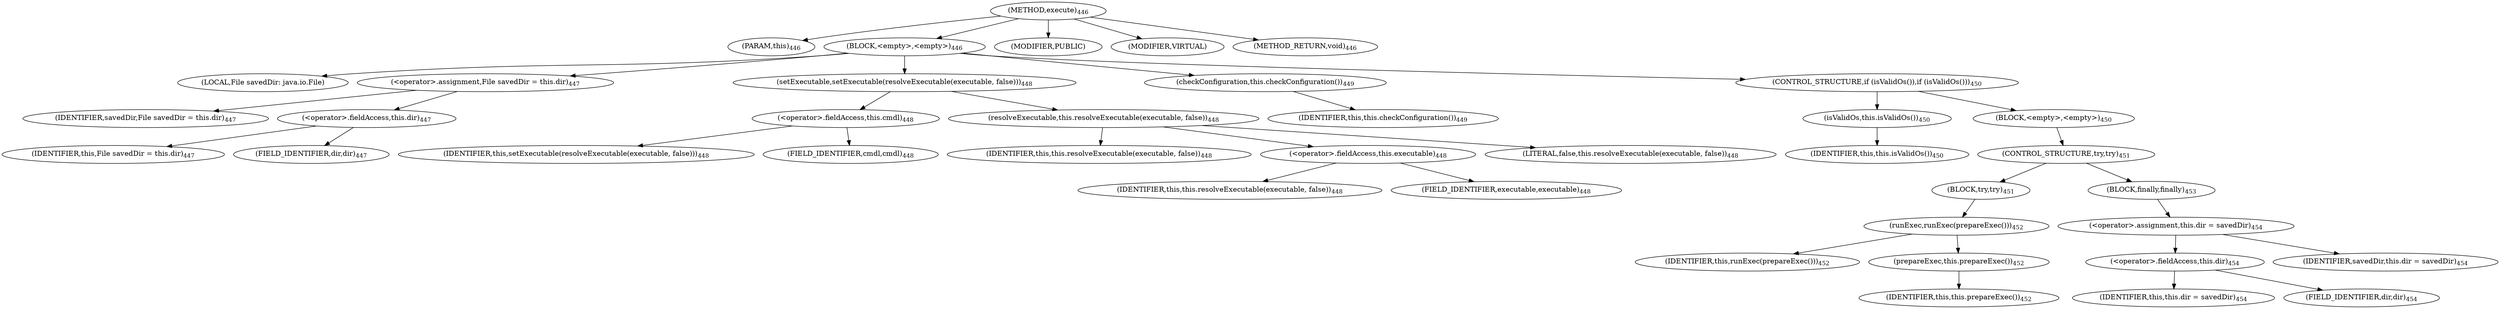 digraph "execute" {  
"654" [label = <(METHOD,execute)<SUB>446</SUB>> ]
"28" [label = <(PARAM,this)<SUB>446</SUB>> ]
"655" [label = <(BLOCK,&lt;empty&gt;,&lt;empty&gt;)<SUB>446</SUB>> ]
"656" [label = <(LOCAL,File savedDir: java.io.File)> ]
"657" [label = <(&lt;operator&gt;.assignment,File savedDir = this.dir)<SUB>447</SUB>> ]
"658" [label = <(IDENTIFIER,savedDir,File savedDir = this.dir)<SUB>447</SUB>> ]
"659" [label = <(&lt;operator&gt;.fieldAccess,this.dir)<SUB>447</SUB>> ]
"660" [label = <(IDENTIFIER,this,File savedDir = this.dir)<SUB>447</SUB>> ]
"661" [label = <(FIELD_IDENTIFIER,dir,dir)<SUB>447</SUB>> ]
"662" [label = <(setExecutable,setExecutable(resolveExecutable(executable, false)))<SUB>448</SUB>> ]
"663" [label = <(&lt;operator&gt;.fieldAccess,this.cmdl)<SUB>448</SUB>> ]
"664" [label = <(IDENTIFIER,this,setExecutable(resolveExecutable(executable, false)))<SUB>448</SUB>> ]
"665" [label = <(FIELD_IDENTIFIER,cmdl,cmdl)<SUB>448</SUB>> ]
"666" [label = <(resolveExecutable,this.resolveExecutable(executable, false))<SUB>448</SUB>> ]
"27" [label = <(IDENTIFIER,this,this.resolveExecutable(executable, false))<SUB>448</SUB>> ]
"667" [label = <(&lt;operator&gt;.fieldAccess,this.executable)<SUB>448</SUB>> ]
"668" [label = <(IDENTIFIER,this,this.resolveExecutable(executable, false))<SUB>448</SUB>> ]
"669" [label = <(FIELD_IDENTIFIER,executable,executable)<SUB>448</SUB>> ]
"670" [label = <(LITERAL,false,this.resolveExecutable(executable, false))<SUB>448</SUB>> ]
"671" [label = <(checkConfiguration,this.checkConfiguration())<SUB>449</SUB>> ]
"29" [label = <(IDENTIFIER,this,this.checkConfiguration())<SUB>449</SUB>> ]
"672" [label = <(CONTROL_STRUCTURE,if (isValidOs()),if (isValidOs()))<SUB>450</SUB>> ]
"673" [label = <(isValidOs,this.isValidOs())<SUB>450</SUB>> ]
"30" [label = <(IDENTIFIER,this,this.isValidOs())<SUB>450</SUB>> ]
"674" [label = <(BLOCK,&lt;empty&gt;,&lt;empty&gt;)<SUB>450</SUB>> ]
"675" [label = <(CONTROL_STRUCTURE,try,try)<SUB>451</SUB>> ]
"676" [label = <(BLOCK,try,try)<SUB>451</SUB>> ]
"677" [label = <(runExec,runExec(prepareExec()))<SUB>452</SUB>> ]
"32" [label = <(IDENTIFIER,this,runExec(prepareExec()))<SUB>452</SUB>> ]
"678" [label = <(prepareExec,this.prepareExec())<SUB>452</SUB>> ]
"31" [label = <(IDENTIFIER,this,this.prepareExec())<SUB>452</SUB>> ]
"679" [label = <(BLOCK,finally,finally)<SUB>453</SUB>> ]
"680" [label = <(&lt;operator&gt;.assignment,this.dir = savedDir)<SUB>454</SUB>> ]
"681" [label = <(&lt;operator&gt;.fieldAccess,this.dir)<SUB>454</SUB>> ]
"682" [label = <(IDENTIFIER,this,this.dir = savedDir)<SUB>454</SUB>> ]
"683" [label = <(FIELD_IDENTIFIER,dir,dir)<SUB>454</SUB>> ]
"684" [label = <(IDENTIFIER,savedDir,this.dir = savedDir)<SUB>454</SUB>> ]
"685" [label = <(MODIFIER,PUBLIC)> ]
"686" [label = <(MODIFIER,VIRTUAL)> ]
"687" [label = <(METHOD_RETURN,void)<SUB>446</SUB>> ]
  "654" -> "28" 
  "654" -> "655" 
  "654" -> "685" 
  "654" -> "686" 
  "654" -> "687" 
  "655" -> "656" 
  "655" -> "657" 
  "655" -> "662" 
  "655" -> "671" 
  "655" -> "672" 
  "657" -> "658" 
  "657" -> "659" 
  "659" -> "660" 
  "659" -> "661" 
  "662" -> "663" 
  "662" -> "666" 
  "663" -> "664" 
  "663" -> "665" 
  "666" -> "27" 
  "666" -> "667" 
  "666" -> "670" 
  "667" -> "668" 
  "667" -> "669" 
  "671" -> "29" 
  "672" -> "673" 
  "672" -> "674" 
  "673" -> "30" 
  "674" -> "675" 
  "675" -> "676" 
  "675" -> "679" 
  "676" -> "677" 
  "677" -> "32" 
  "677" -> "678" 
  "678" -> "31" 
  "679" -> "680" 
  "680" -> "681" 
  "680" -> "684" 
  "681" -> "682" 
  "681" -> "683" 
}
